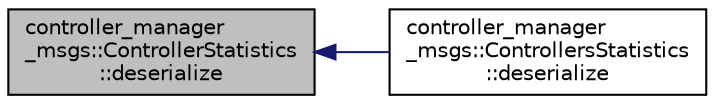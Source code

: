 digraph "controller_manager_msgs::ControllerStatistics::deserialize"
{
  edge [fontname="Helvetica",fontsize="10",labelfontname="Helvetica",labelfontsize="10"];
  node [fontname="Helvetica",fontsize="10",shape=record];
  rankdir="LR";
  Node1 [label="controller_manager\l_msgs::ControllerStatistics\l::deserialize",height=0.2,width=0.4,color="black", fillcolor="grey75", style="filled" fontcolor="black"];
  Node1 -> Node2 [dir="back",color="midnightblue",fontsize="10",style="solid",fontname="Helvetica"];
  Node2 [label="controller_manager\l_msgs::ControllersStatistics\l::deserialize",height=0.2,width=0.4,color="black", fillcolor="white", style="filled",URL="$classcontroller__manager__msgs_1_1_controllers_statistics.html#adc6924a2a0fd0ea848c14bce1faeab01"];
}
